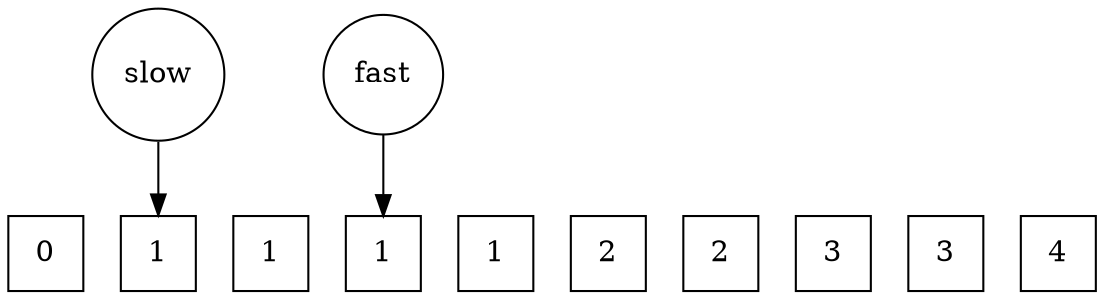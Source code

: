 digraph {
	node [shape=square]
	0 [label=0]
	1 [label=1]
	2 [label=1]
	3 [label=1]
	4 [label=1]
	5 [label=2]
	6 [label=2]
	7 [label=3]
	8 [label=3]
	9 [label=4]
	{
		graph [rank=same]
		0
		1
		2
		3
		4
		5
		6
		7
		8
		9
	}
	slow [shape=circle]
	slow -> 1
	fast [shape=circle]
	fast -> 3
}
